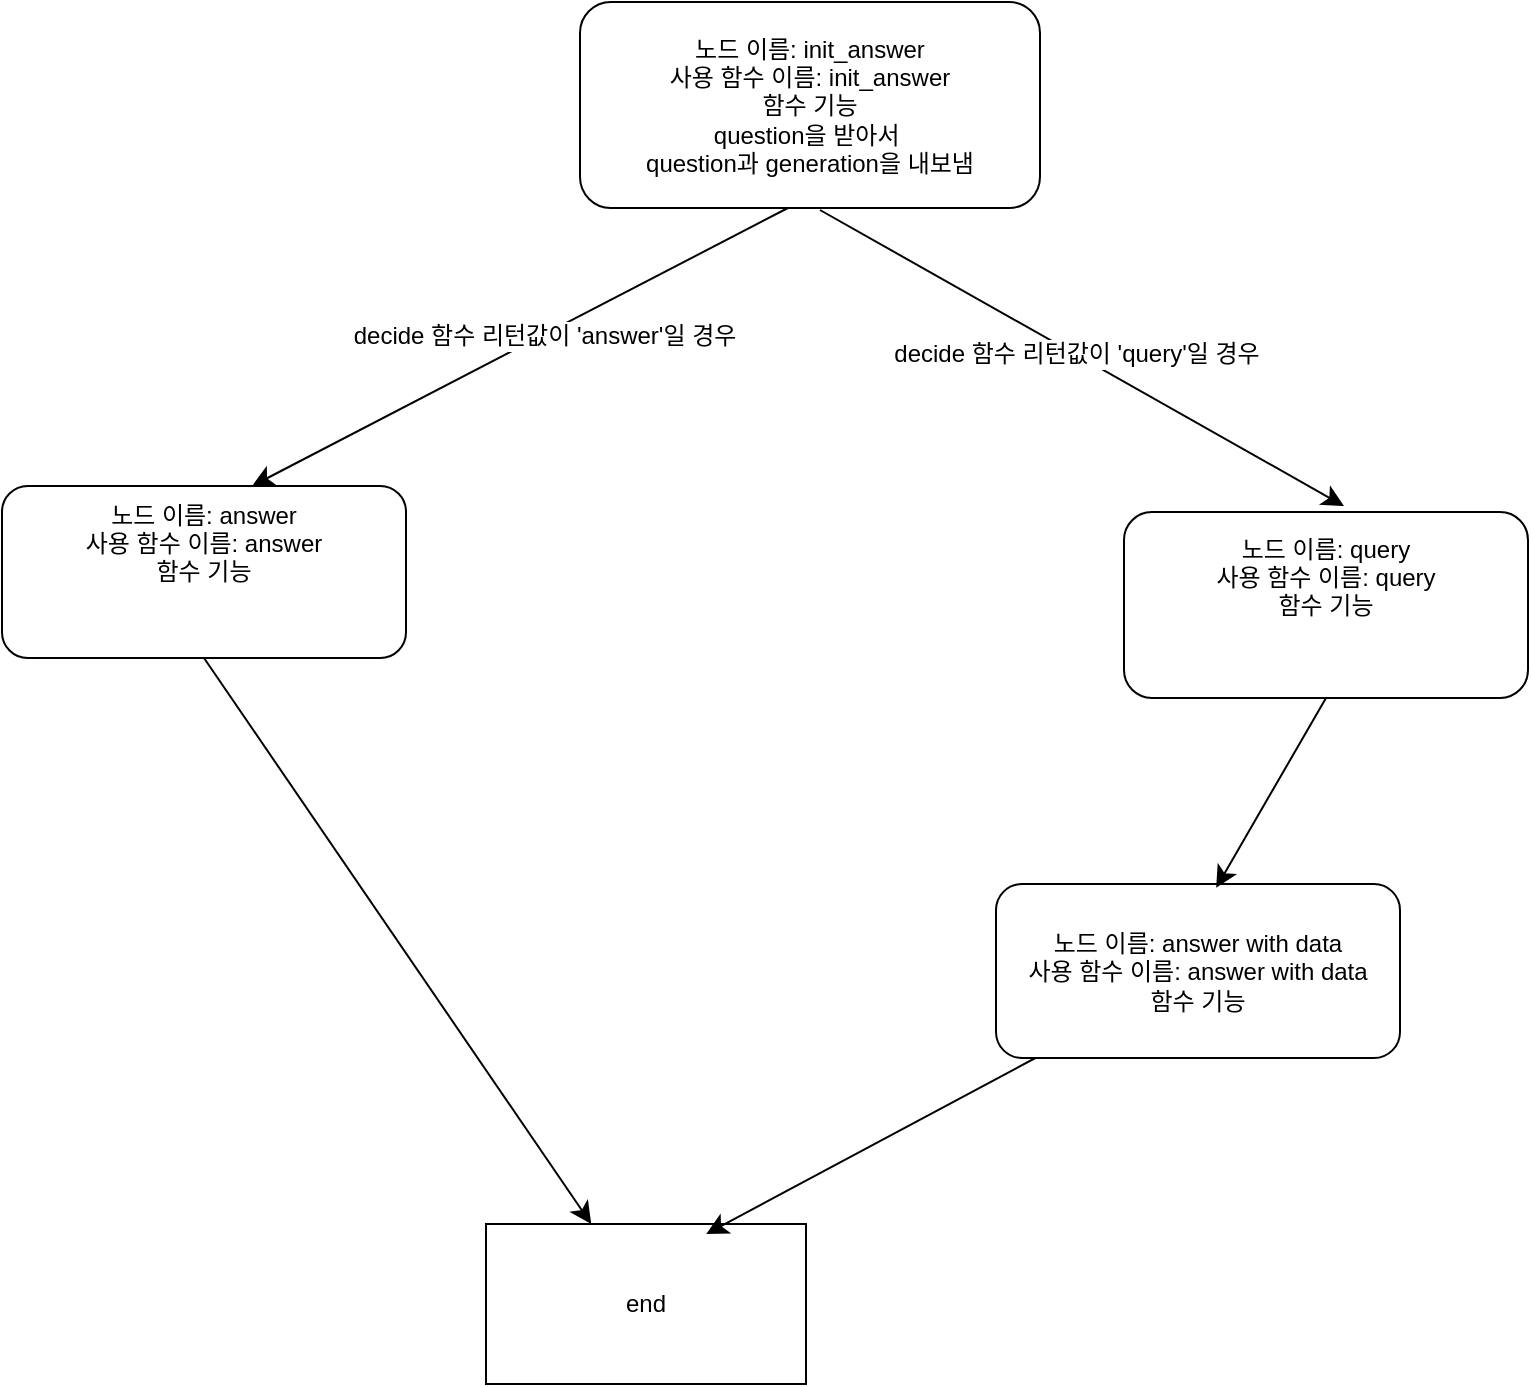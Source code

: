 <mxfile version="24.7.17">
  <diagram name="페이지-1" id="ocrxUZ5_WhYedUekO67J">
    <mxGraphModel dx="1492" dy="794" grid="0" gridSize="10" guides="1" tooltips="1" connect="1" arrows="1" fold="1" page="0" pageScale="1" pageWidth="827" pageHeight="1169" math="0" shadow="0">
      <root>
        <mxCell id="0" />
        <mxCell id="1" parent="0" />
        <mxCell id="gY43FWAQGeOtSLmUN1vo-3" value="노드 이름: init_answer&lt;div&gt;사용 함수 이름: init_answer&lt;/div&gt;&lt;div&gt;함수 기능&lt;/div&gt;&lt;div&gt;question을 받아서&amp;nbsp;&lt;/div&gt;&lt;div&gt;question과 generation을 내보냄&lt;/div&gt;" style="rounded=1;whiteSpace=wrap;html=1;" vertex="1" parent="1">
          <mxGeometry x="38" y="137" width="230" height="103" as="geometry" />
        </mxCell>
        <mxCell id="gY43FWAQGeOtSLmUN1vo-4" value="노드 이름: query&lt;div&gt;사용 함수 이름: query&lt;/div&gt;&lt;div&gt;함수 기능&lt;/div&gt;&lt;div&gt;&lt;br&gt;&lt;/div&gt;&lt;div&gt;&lt;br&gt;&lt;/div&gt;" style="rounded=1;whiteSpace=wrap;html=1;" vertex="1" parent="1">
          <mxGeometry x="310" y="392" width="202" height="93" as="geometry" />
        </mxCell>
        <mxCell id="gY43FWAQGeOtSLmUN1vo-16" style="edgeStyle=none;curved=1;rounded=0;orthogonalLoop=1;jettySize=auto;html=1;exitX=0.5;exitY=1;exitDx=0;exitDy=0;fontSize=12;startSize=8;endSize=8;" edge="1" parent="1" source="gY43FWAQGeOtSLmUN1vo-5" target="gY43FWAQGeOtSLmUN1vo-7">
          <mxGeometry relative="1" as="geometry" />
        </mxCell>
        <mxCell id="gY43FWAQGeOtSLmUN1vo-5" value="노드 이름: answer&lt;div&gt;사용 함수 이름: answer&lt;/div&gt;&lt;div&gt;함수 기능&lt;/div&gt;&lt;div&gt;&lt;br&gt;&lt;/div&gt;&lt;div&gt;&lt;br&gt;&lt;/div&gt;" style="rounded=1;whiteSpace=wrap;html=1;" vertex="1" parent="1">
          <mxGeometry x="-251" y="379" width="202" height="86" as="geometry" />
        </mxCell>
        <mxCell id="gY43FWAQGeOtSLmUN1vo-6" value="노드 이름: answer with data&lt;div&gt;사용 함수 이름: answer with data&lt;/div&gt;&lt;div&gt;함수 기능&lt;/div&gt;" style="rounded=1;whiteSpace=wrap;html=1;" vertex="1" parent="1">
          <mxGeometry x="246" y="578" width="202" height="87" as="geometry" />
        </mxCell>
        <mxCell id="gY43FWAQGeOtSLmUN1vo-7" value="end" style="rounded=0;whiteSpace=wrap;html=1;" vertex="1" parent="1">
          <mxGeometry x="-9" y="748" width="160" height="80" as="geometry" />
        </mxCell>
        <mxCell id="gY43FWAQGeOtSLmUN1vo-10" value="" style="edgeStyle=none;orthogonalLoop=1;jettySize=auto;html=1;rounded=0;fontSize=12;startSize=8;endSize=8;curved=1;" edge="1" parent="1">
          <mxGeometry width="140" relative="1" as="geometry">
            <mxPoint x="158" y="241" as="sourcePoint" />
            <mxPoint x="420" y="389" as="targetPoint" />
            <Array as="points" />
          </mxGeometry>
        </mxCell>
        <mxCell id="gY43FWAQGeOtSLmUN1vo-11" value="decide 함수 리턴값이 &#39;query&#39;일 경우" style="edgeLabel;html=1;align=center;verticalAlign=middle;resizable=0;points=[];fontSize=12;" vertex="1" connectable="0" parent="gY43FWAQGeOtSLmUN1vo-10">
          <mxGeometry x="-0.057" y="-2" relative="1" as="geometry">
            <mxPoint x="5" as="offset" />
          </mxGeometry>
        </mxCell>
        <mxCell id="gY43FWAQGeOtSLmUN1vo-12" value="" style="edgeStyle=none;orthogonalLoop=1;jettySize=auto;html=1;rounded=0;fontSize=12;startSize=8;endSize=8;curved=1;exitX=0.452;exitY=1;exitDx=0;exitDy=0;exitPerimeter=0;entryX=0.619;entryY=0;entryDx=0;entryDy=0;entryPerimeter=0;" edge="1" parent="1" source="gY43FWAQGeOtSLmUN1vo-3" target="gY43FWAQGeOtSLmUN1vo-5">
          <mxGeometry width="140" relative="1" as="geometry">
            <mxPoint x="22" y="279" as="sourcePoint" />
            <mxPoint x="284" y="427" as="targetPoint" />
            <Array as="points" />
          </mxGeometry>
        </mxCell>
        <mxCell id="gY43FWAQGeOtSLmUN1vo-13" value="decide 함수 리턴값이 &#39;answer&#39;일 경우" style="edgeLabel;html=1;align=center;verticalAlign=middle;resizable=0;points=[];fontSize=12;" vertex="1" connectable="0" parent="gY43FWAQGeOtSLmUN1vo-12">
          <mxGeometry x="-0.057" y="-2" relative="1" as="geometry">
            <mxPoint x="5" as="offset" />
          </mxGeometry>
        </mxCell>
        <mxCell id="gY43FWAQGeOtSLmUN1vo-15" style="edgeStyle=none;curved=1;rounded=0;orthogonalLoop=1;jettySize=auto;html=1;exitX=0.5;exitY=1;exitDx=0;exitDy=0;entryX=0.545;entryY=0.022;entryDx=0;entryDy=0;entryPerimeter=0;fontSize=12;startSize=8;endSize=8;" edge="1" parent="1" source="gY43FWAQGeOtSLmUN1vo-4" target="gY43FWAQGeOtSLmUN1vo-6">
          <mxGeometry relative="1" as="geometry" />
        </mxCell>
        <mxCell id="gY43FWAQGeOtSLmUN1vo-17" style="edgeStyle=none;curved=1;rounded=0;orthogonalLoop=1;jettySize=auto;html=1;entryX=0.688;entryY=0.063;entryDx=0;entryDy=0;entryPerimeter=0;fontSize=12;startSize=8;endSize=8;" edge="1" parent="1" source="gY43FWAQGeOtSLmUN1vo-6" target="gY43FWAQGeOtSLmUN1vo-7">
          <mxGeometry relative="1" as="geometry" />
        </mxCell>
      </root>
    </mxGraphModel>
  </diagram>
</mxfile>
